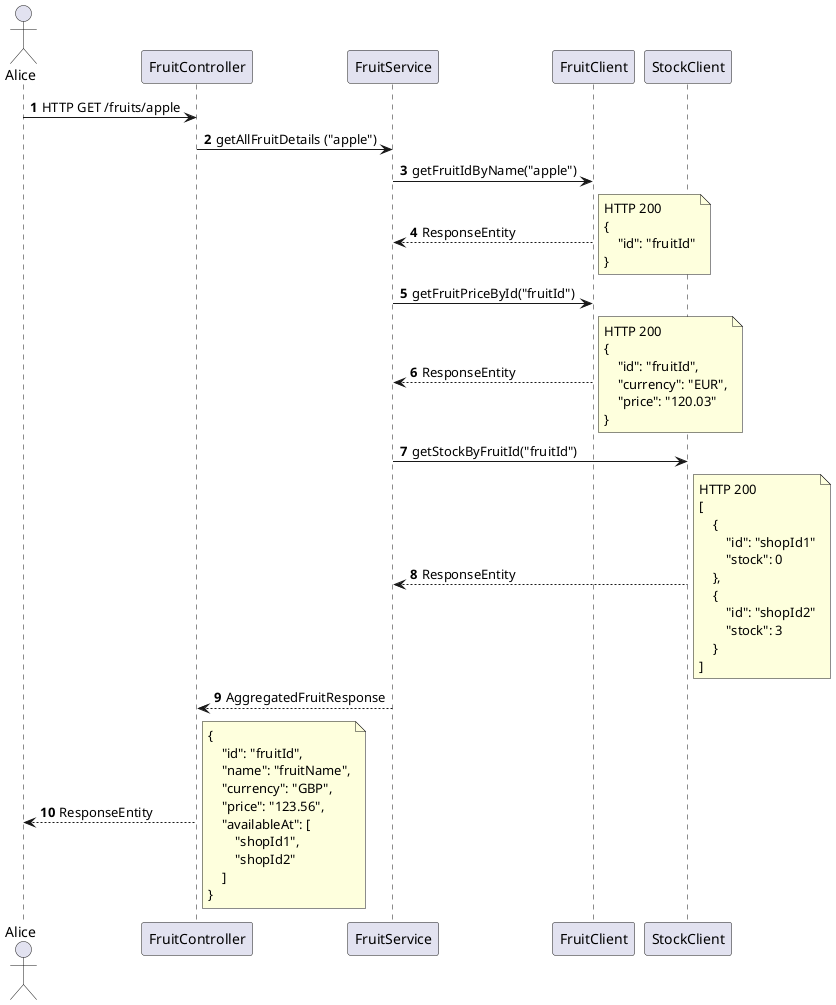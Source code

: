 @startuml
'https://plantuml.com/sequence-diagram
actor Alice
autonumber

Alice -> FruitController: HTTP GET /fruits/apple
FruitController -> FruitService: getAllFruitDetails ("apple")

FruitService -> FruitClient: getFruitIdByName("apple")

FruitService <-- FruitClient: ResponseEntity
note right
  HTTP 200
  {
      "id": "fruitId"
  }
end note

FruitService -> FruitClient: getFruitPriceById("fruitId")
FruitService <-- FruitClient: ResponseEntity
note right
HTTP 200
{
    "id": "fruitId",
    "currency": "EUR",
    "price": "120.03"
}
end note

FruitService -> StockClient: getStockByFruitId("fruitId")
StockClient --> FruitService: ResponseEntity
note right
HTTP 200
[
    {
        "id": "shopId1"
        "stock": 0
    },
    {
        "id": "shopId2"
        "stock": 3
    }
]
end note

FruitService --> FruitController: AggregatedFruitResponse
FruitController --> Alice: ResponseEntity
note right
{
    "id": "fruitId",
    "name": "fruitName",
    "currency": "GBP",
    "price": "123.56",
    "availableAt": [
        "shopId1",
        "shopId2"
    ]
}
end note
@enduml